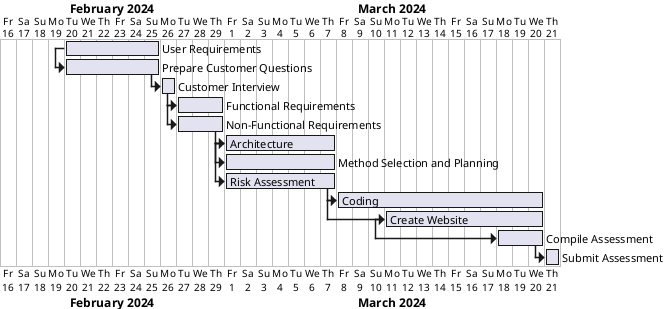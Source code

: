 @startgantt
[User Requirements] lasts 6 days
[Prepare Customer Questions] starts at [User Requirements]'s start and lasts 6 days
then [Customer Interview] lasts 1 day
then [Functional Requirements] lasts 3 days
[Non-Functional Requirements] starts at [Functional Requirements]'s start and lasts 3 days
then [Architecture] lasts 7 days
[Method Selection and Planning] starts at [Architecture]'s start and lasts 7 days
[Risk Assessment] starts at [Architecture]'s start and lasts 7 days
then [Coding] lasts 13 days
[Create Website] starts at [Coding]'s start and lasts 10 day
[Compile Assessment] starts at [Create Website]'s start and lasts 3 days
[Submit Assessment] starts at [Compile Assessment]'s end

Project starts 2024-02-16
[User Requirements] starts 2024-02-20
[Prepare Customer Questions] starts 2024-02-20
[Customer Interview] starts 2024-02-26
[Functional Requirements] starts 2024-02-27
[Non-Functional Requirements] starts 2024-02-27
[Architecture] starts 2024-03-01
[Method Selection and Planning] starts 2024-03-01
[Risk Assessment] starts 2024-03-01
[Coding] starts 2024-03-08
[Create Website] starts 2024-03-11
[Compile Assessment] starts 2024-03-18
[Submit Assessment] starts 2024-03-21
@endgantt
